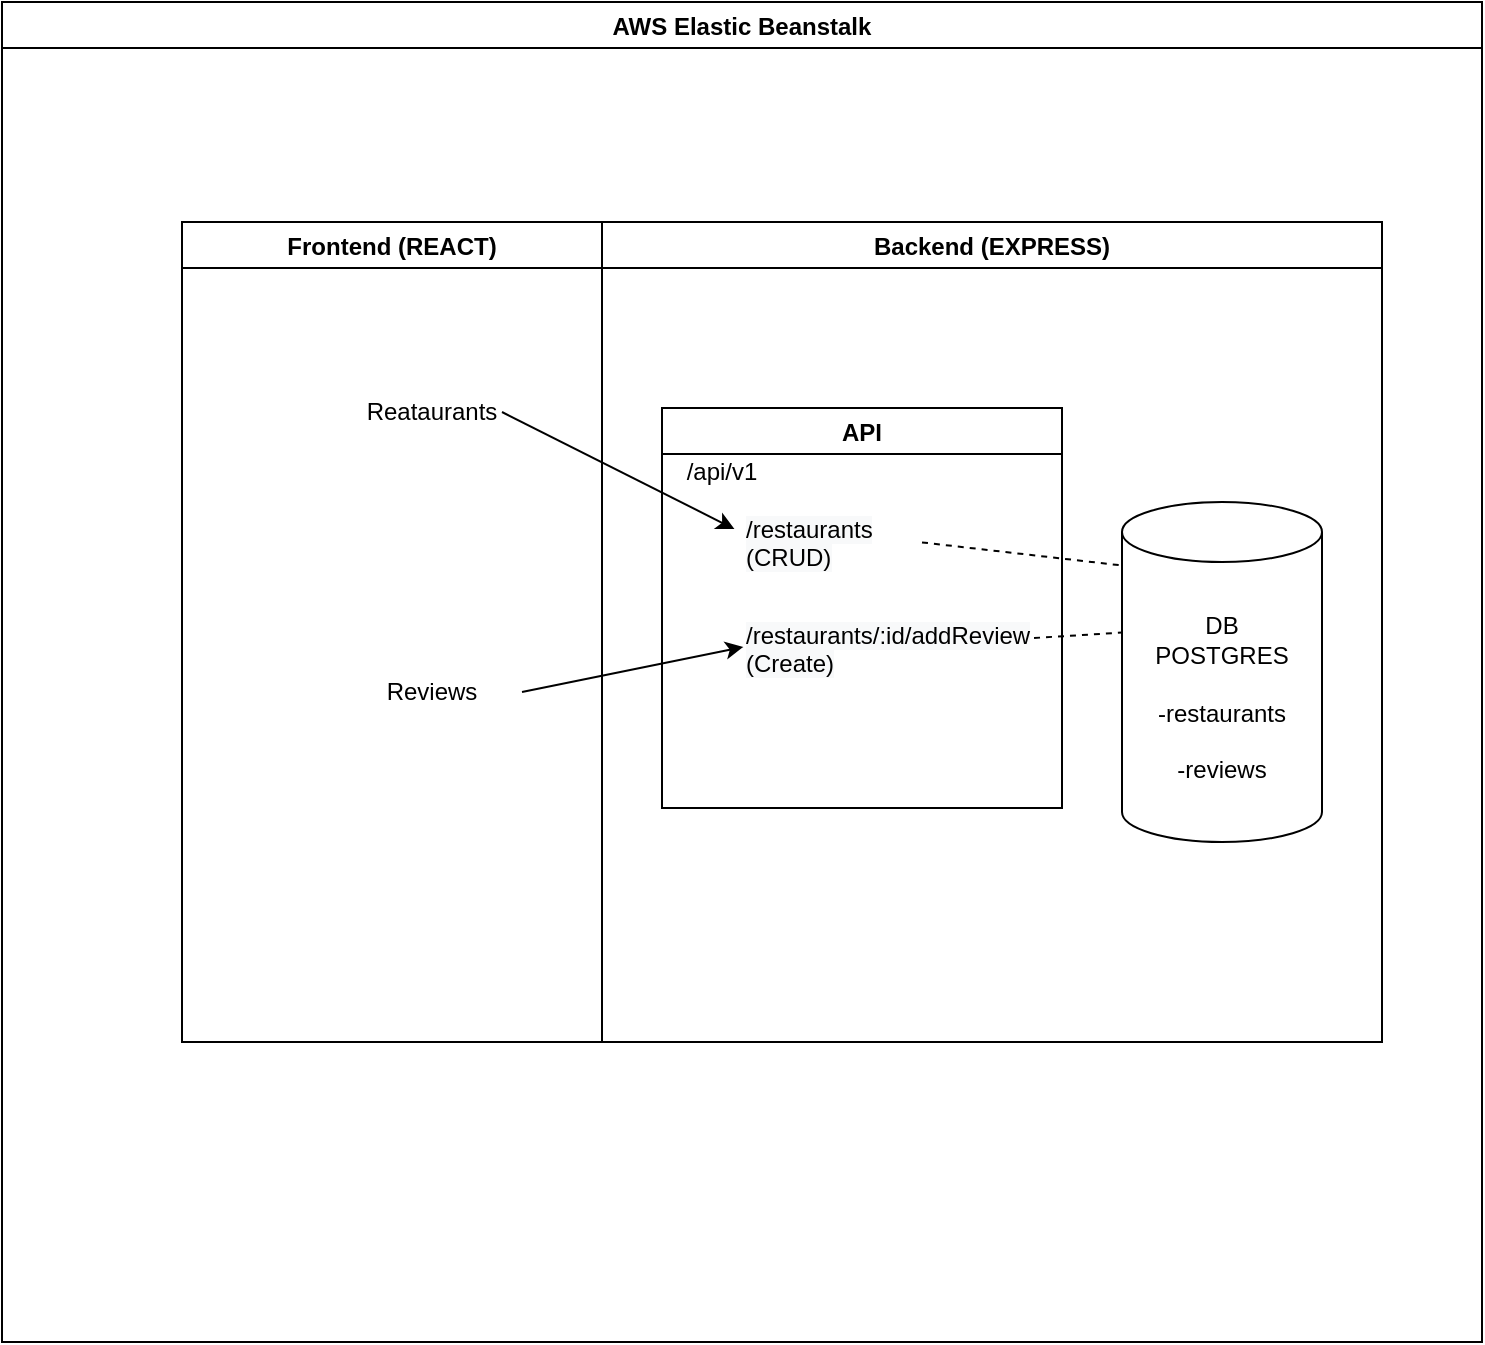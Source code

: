 <mxfile version="17.4.2" type="github">
  <diagram name="Page-1" id="e7e014a7-5840-1c2e-5031-d8a46d1fe8dd">
    <mxGraphModel dx="1085" dy="659" grid="1" gridSize="10" guides="1" tooltips="1" connect="1" arrows="1" fold="1" page="1" pageScale="1" pageWidth="1169" pageHeight="826" background="none" math="0" shadow="0">
      <root>
        <mxCell id="0" />
        <mxCell id="1" parent="0" />
        <mxCell id="SwUteoNOMUvcc4gItRgM-42" value="Frontend (REACT)" style="swimlane;" vertex="1" parent="1">
          <mxGeometry x="340" y="280" width="210" height="410" as="geometry" />
        </mxCell>
        <mxCell id="SwUteoNOMUvcc4gItRgM-43" value="Backend (EXPRESS)" style="swimlane;" vertex="1" parent="1">
          <mxGeometry x="550" y="280" width="390" height="410" as="geometry" />
        </mxCell>
        <mxCell id="SwUteoNOMUvcc4gItRgM-44" value="AWS Elastic Beanstalk" style="swimlane;" vertex="1" parent="1">
          <mxGeometry x="250" y="170" width="740" height="670" as="geometry" />
        </mxCell>
        <mxCell id="SwUteoNOMUvcc4gItRgM-46" value="DB&lt;br&gt;POSTGRES&lt;br&gt;&lt;br&gt;-restaurants&lt;br&gt;&lt;br&gt;-reviews" style="shape=cylinder3;whiteSpace=wrap;html=1;boundedLbl=1;backgroundOutline=1;size=15;" vertex="1" parent="SwUteoNOMUvcc4gItRgM-44">
          <mxGeometry x="560" y="250" width="100" height="170" as="geometry" />
        </mxCell>
        <mxCell id="SwUteoNOMUvcc4gItRgM-47" value="Reataurants" style="text;html=1;strokeColor=none;fillColor=none;align=center;verticalAlign=middle;whiteSpace=wrap;rounded=0;" vertex="1" parent="SwUteoNOMUvcc4gItRgM-44">
          <mxGeometry x="170" y="190" width="90" height="30" as="geometry" />
        </mxCell>
        <mxCell id="SwUteoNOMUvcc4gItRgM-49" value="&lt;span style=&quot;color: rgb(0 , 0 , 0) ; font-family: &amp;#34;helvetica&amp;#34; ; font-size: 12px ; font-style: normal ; font-weight: 400 ; letter-spacing: normal ; text-align: center ; text-indent: 0px ; text-transform: none ; word-spacing: 0px ; background-color: rgb(248 , 249 , 250) ; display: inline ; float: none&quot;&gt;/restaurants (CRUD)&lt;/span&gt;" style="text;whiteSpace=wrap;html=1;" vertex="1" parent="SwUteoNOMUvcc4gItRgM-44">
          <mxGeometry x="370" y="250" width="90" height="30" as="geometry" />
        </mxCell>
        <mxCell id="SwUteoNOMUvcc4gItRgM-51" value="API" style="swimlane;" vertex="1" parent="SwUteoNOMUvcc4gItRgM-44">
          <mxGeometry x="330" y="203" width="200" height="200" as="geometry" />
        </mxCell>
        <mxCell id="SwUteoNOMUvcc4gItRgM-48" value="/api/v1" style="text;html=1;strokeColor=none;fillColor=none;align=center;verticalAlign=middle;whiteSpace=wrap;rounded=0;" vertex="1" parent="SwUteoNOMUvcc4gItRgM-51">
          <mxGeometry x="-20" y="17" width="100" height="30" as="geometry" />
        </mxCell>
        <mxCell id="SwUteoNOMUvcc4gItRgM-53" value="&lt;span style=&quot;color: rgb(0 , 0 , 0) ; font-family: &amp;#34;helvetica&amp;#34; ; font-size: 12px ; font-style: normal ; font-weight: 400 ; letter-spacing: normal ; text-align: center ; text-indent: 0px ; text-transform: none ; word-spacing: 0px ; background-color: rgb(248 , 249 , 250) ; display: inline ; float: none&quot;&gt;/restaurants/:id/addReview (Create)&lt;/span&gt;" style="text;whiteSpace=wrap;html=1;" vertex="1" parent="SwUteoNOMUvcc4gItRgM-51">
          <mxGeometry x="40" y="100" width="140" height="30" as="geometry" />
        </mxCell>
        <mxCell id="SwUteoNOMUvcc4gItRgM-62" style="rounded=0;orthogonalLoop=1;jettySize=auto;html=1;entryX=0.005;entryY=0.648;entryDx=0;entryDy=0;entryPerimeter=0;" edge="1" parent="SwUteoNOMUvcc4gItRgM-44" target="SwUteoNOMUvcc4gItRgM-53">
          <mxGeometry relative="1" as="geometry">
            <mxPoint x="260" y="345" as="sourcePoint" />
          </mxGeometry>
        </mxCell>
        <mxCell id="SwUteoNOMUvcc4gItRgM-52" value="Reviews" style="text;html=1;strokeColor=none;fillColor=none;align=center;verticalAlign=middle;whiteSpace=wrap;rounded=0;" vertex="1" parent="SwUteoNOMUvcc4gItRgM-44">
          <mxGeometry x="170" y="330" width="90" height="30" as="geometry" />
        </mxCell>
        <mxCell id="SwUteoNOMUvcc4gItRgM-54" value="" style="endArrow=none;dashed=1;html=1;rounded=0;entryX=0;entryY=0;entryDx=0;entryDy=31.75;entryPerimeter=0;" edge="1" parent="SwUteoNOMUvcc4gItRgM-44" source="SwUteoNOMUvcc4gItRgM-49" target="SwUteoNOMUvcc4gItRgM-46">
          <mxGeometry width="50" height="50" relative="1" as="geometry">
            <mxPoint x="440" y="310" as="sourcePoint" />
            <mxPoint x="490" y="260" as="targetPoint" />
          </mxGeometry>
        </mxCell>
        <mxCell id="SwUteoNOMUvcc4gItRgM-56" value="" style="endArrow=none;dashed=1;html=1;rounded=0;entryX=0;entryY=0;entryDx=0;entryDy=65.25;entryPerimeter=0;exitX=1.043;exitY=0.5;exitDx=0;exitDy=0;exitPerimeter=0;" edge="1" parent="SwUteoNOMUvcc4gItRgM-44" source="SwUteoNOMUvcc4gItRgM-53" target="SwUteoNOMUvcc4gItRgM-46">
          <mxGeometry width="50" height="50" relative="1" as="geometry">
            <mxPoint x="425" y="275" as="sourcePoint" />
            <mxPoint x="570" y="291.75" as="targetPoint" />
          </mxGeometry>
        </mxCell>
        <mxCell id="SwUteoNOMUvcc4gItRgM-58" style="rounded=0;orthogonalLoop=1;jettySize=auto;html=1;entryX=-0.042;entryY=0.45;entryDx=0;entryDy=0;entryPerimeter=0;" edge="1" parent="1" target="SwUteoNOMUvcc4gItRgM-49">
          <mxGeometry relative="1" as="geometry">
            <mxPoint x="590" y="375" as="targetPoint" />
            <mxPoint x="500" y="375" as="sourcePoint" />
          </mxGeometry>
        </mxCell>
      </root>
    </mxGraphModel>
  </diagram>
</mxfile>
